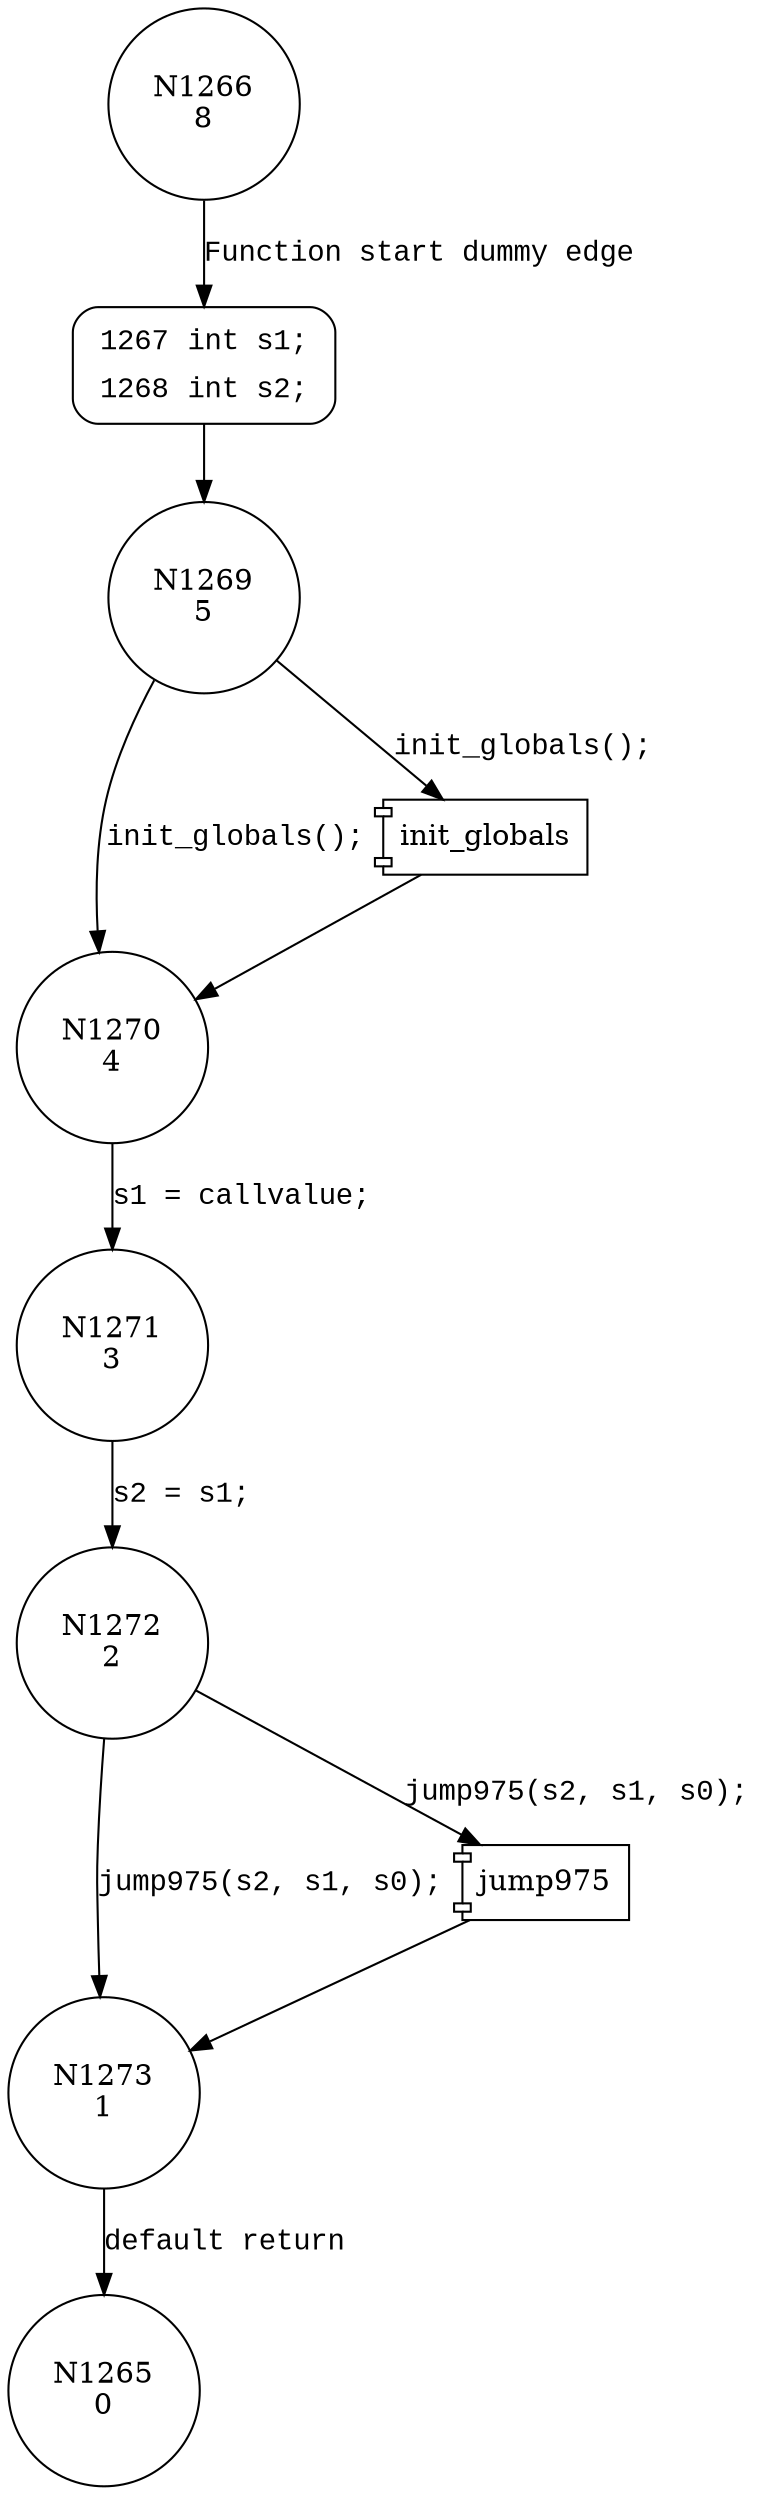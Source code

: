 digraph block975 {
1266 [shape="circle" label="N1266\n8"]
1267 [shape="circle" label="N1267\n7"]
1269 [shape="circle" label="N1269\n5"]
1270 [shape="circle" label="N1270\n4"]
1271 [shape="circle" label="N1271\n3"]
1272 [shape="circle" label="N1272\n2"]
1273 [shape="circle" label="N1273\n1"]
1265 [shape="circle" label="N1265\n0"]
1267 [style="filled,bold" penwidth="1" fillcolor="white" fontname="Courier New" shape="Mrecord" label=<<table border="0" cellborder="0" cellpadding="3" bgcolor="white"><tr><td align="right">1267</td><td align="left">int s1;</td></tr><tr><td align="right">1268</td><td align="left">int s2;</td></tr></table>>]
1267 -> 1269[label=""]
1266 -> 1267 [label="Function start dummy edge" fontname="Courier New"]
100251 [shape="component" label="init_globals"]
1269 -> 100251 [label="init_globals();" fontname="Courier New"]
100251 -> 1270 [label="" fontname="Courier New"]
1269 -> 1270 [label="init_globals();" fontname="Courier New"]
1270 -> 1271 [label="s1 = callvalue;" fontname="Courier New"]
100252 [shape="component" label="jump975"]
1272 -> 100252 [label="jump975(s2, s1, s0);" fontname="Courier New"]
100252 -> 1273 [label="" fontname="Courier New"]
1272 -> 1273 [label="jump975(s2, s1, s0);" fontname="Courier New"]
1273 -> 1265 [label="default return" fontname="Courier New"]
1271 -> 1272 [label="s2 = s1;" fontname="Courier New"]
}